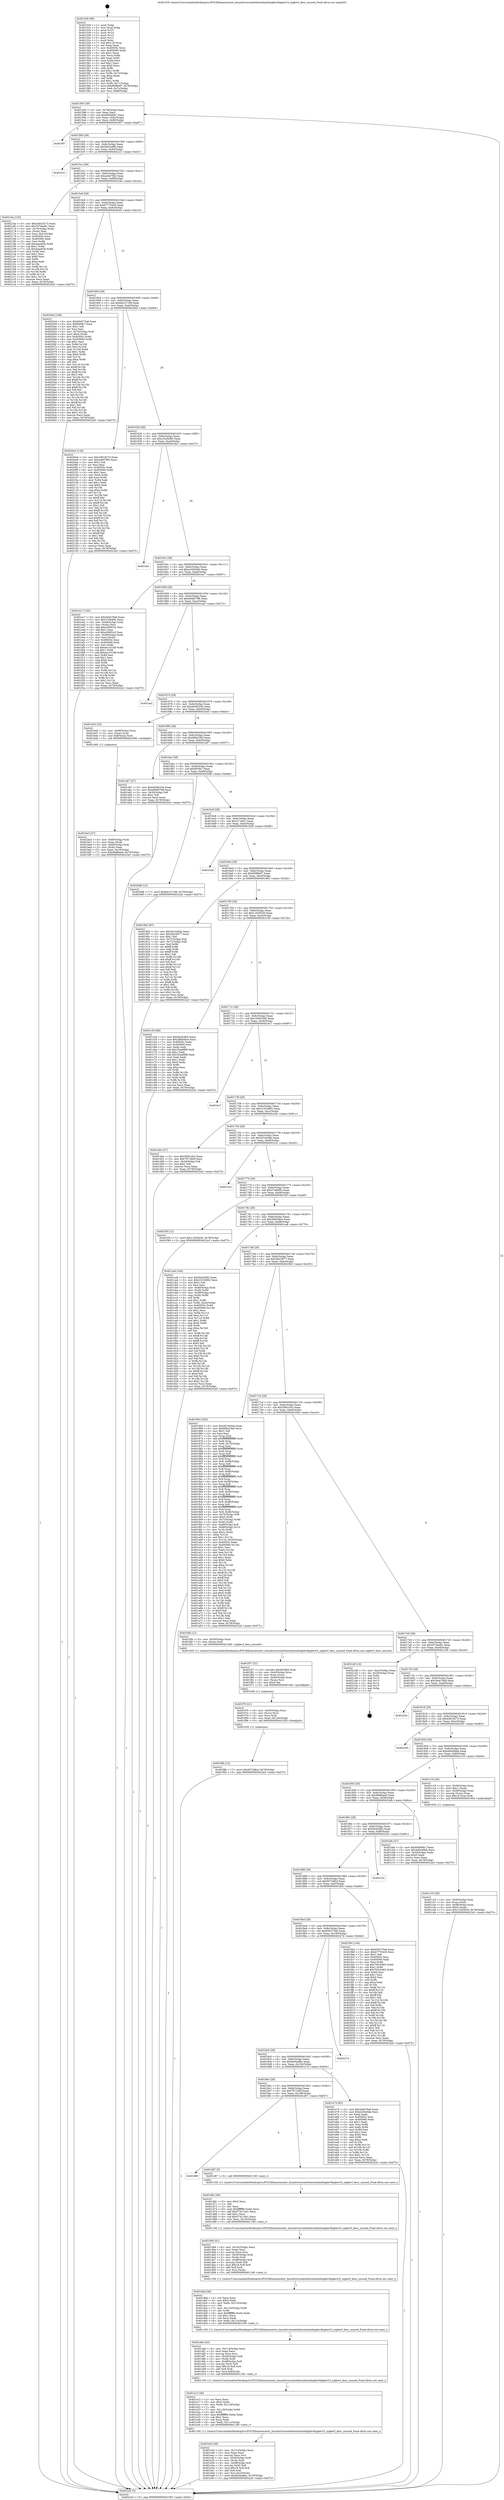digraph "0x401530" {
  label = "0x401530 (/mnt/c/Users/mathe/Desktop/tcc/POCII/binaries/extr_linuxdriversnetethernetintelixgbevfixgbevf.h_ixgbevf_desc_unused_Final-ollvm.out::main(0))"
  labelloc = "t"
  node[shape=record]

  Entry [label="",width=0.3,height=0.3,shape=circle,fillcolor=black,style=filled]
  "0x401593" [label="{
     0x401593 [29]\l
     | [instrs]\l
     &nbsp;&nbsp;0x401593 \<+3\>: mov -0x78(%rbp),%eax\l
     &nbsp;&nbsp;0x401596 \<+2\>: mov %eax,%ecx\l
     &nbsp;&nbsp;0x401598 \<+6\>: sub $0x94949fa7,%ecx\l
     &nbsp;&nbsp;0x40159e \<+6\>: mov %eax,-0x8c(%rbp)\l
     &nbsp;&nbsp;0x4015a4 \<+6\>: mov %ecx,-0x90(%rbp)\l
     &nbsp;&nbsp;0x4015aa \<+6\>: je 0000000000401f97 \<main+0xa67\>\l
  }"]
  "0x401f97" [label="{
     0x401f97\l
  }", style=dashed]
  "0x4015b0" [label="{
     0x4015b0 [28]\l
     | [instrs]\l
     &nbsp;&nbsp;0x4015b0 \<+5\>: jmp 00000000004015b5 \<main+0x85\>\l
     &nbsp;&nbsp;0x4015b5 \<+6\>: mov -0x8c(%rbp),%eax\l
     &nbsp;&nbsp;0x4015bb \<+5\>: sub $0x9eb3e6fb,%eax\l
     &nbsp;&nbsp;0x4015c0 \<+6\>: mov %eax,-0x94(%rbp)\l
     &nbsp;&nbsp;0x4015c6 \<+6\>: je 0000000000402221 \<main+0xcf1\>\l
  }"]
  Exit [label="",width=0.3,height=0.3,shape=circle,fillcolor=black,style=filled,peripheries=2]
  "0x402221" [label="{
     0x402221\l
  }", style=dashed]
  "0x4015cc" [label="{
     0x4015cc [28]\l
     | [instrs]\l
     &nbsp;&nbsp;0x4015cc \<+5\>: jmp 00000000004015d1 \<main+0xa1\>\l
     &nbsp;&nbsp;0x4015d1 \<+6\>: mov -0x8c(%rbp),%eax\l
     &nbsp;&nbsp;0x4015d7 \<+5\>: sub $0xa4b07fd2,%eax\l
     &nbsp;&nbsp;0x4015dc \<+6\>: mov %eax,-0x98(%rbp)\l
     &nbsp;&nbsp;0x4015e2 \<+6\>: je 000000000040216a \<main+0xc3a\>\l
  }"]
  "0x401f8b" [label="{
     0x401f8b [12]\l
     | [instrs]\l
     &nbsp;&nbsp;0x401f8b \<+7\>: movl $0x6073dfcd,-0x78(%rbp)\l
     &nbsp;&nbsp;0x401f92 \<+5\>: jmp 00000000004022a5 \<main+0xd75\>\l
  }"]
  "0x40216a" [label="{
     0x40216a [102]\l
     | [instrs]\l
     &nbsp;&nbsp;0x40216a \<+5\>: mov $0x43818273,%eax\l
     &nbsp;&nbsp;0x40216f \<+5\>: mov $0x337dea81,%ecx\l
     &nbsp;&nbsp;0x402174 \<+4\>: mov -0x70(%rbp),%rdx\l
     &nbsp;&nbsp;0x402178 \<+2\>: mov (%rdx),%esi\l
     &nbsp;&nbsp;0x40217a \<+3\>: mov %esi,-0x2c(%rbp)\l
     &nbsp;&nbsp;0x40217d \<+7\>: mov 0x40505c,%esi\l
     &nbsp;&nbsp;0x402184 \<+7\>: mov 0x405060,%edi\l
     &nbsp;&nbsp;0x40218b \<+3\>: mov %esi,%r8d\l
     &nbsp;&nbsp;0x40218e \<+7\>: add $0x4aae63b,%r8d\l
     &nbsp;&nbsp;0x402195 \<+4\>: sub $0x1,%r8d\l
     &nbsp;&nbsp;0x402199 \<+7\>: sub $0x4aae63b,%r8d\l
     &nbsp;&nbsp;0x4021a0 \<+4\>: imul %r8d,%esi\l
     &nbsp;&nbsp;0x4021a4 \<+3\>: and $0x1,%esi\l
     &nbsp;&nbsp;0x4021a7 \<+3\>: cmp $0x0,%esi\l
     &nbsp;&nbsp;0x4021aa \<+4\>: sete %r9b\l
     &nbsp;&nbsp;0x4021ae \<+3\>: cmp $0xa,%edi\l
     &nbsp;&nbsp;0x4021b1 \<+4\>: setl %r10b\l
     &nbsp;&nbsp;0x4021b5 \<+3\>: mov %r9b,%r11b\l
     &nbsp;&nbsp;0x4021b8 \<+3\>: and %r10b,%r11b\l
     &nbsp;&nbsp;0x4021bb \<+3\>: xor %r10b,%r9b\l
     &nbsp;&nbsp;0x4021be \<+3\>: or %r9b,%r11b\l
     &nbsp;&nbsp;0x4021c1 \<+4\>: test $0x1,%r11b\l
     &nbsp;&nbsp;0x4021c5 \<+3\>: cmovne %ecx,%eax\l
     &nbsp;&nbsp;0x4021c8 \<+3\>: mov %eax,-0x78(%rbp)\l
     &nbsp;&nbsp;0x4021cb \<+5\>: jmp 00000000004022a5 \<main+0xd75\>\l
  }"]
  "0x4015e8" [label="{
     0x4015e8 [28]\l
     | [instrs]\l
     &nbsp;&nbsp;0x4015e8 \<+5\>: jmp 00000000004015ed \<main+0xbd\>\l
     &nbsp;&nbsp;0x4015ed \<+6\>: mov -0x8c(%rbp),%eax\l
     &nbsp;&nbsp;0x4015f3 \<+5\>: sub $0xb7770420,%eax\l
     &nbsp;&nbsp;0x4015f8 \<+6\>: mov %eax,-0x9c(%rbp)\l
     &nbsp;&nbsp;0x4015fe \<+6\>: je 0000000000402044 \<main+0xb14\>\l
  }"]
  "0x401f76" [label="{
     0x401f76 [21]\l
     | [instrs]\l
     &nbsp;&nbsp;0x401f76 \<+4\>: mov -0x50(%rbp),%rcx\l
     &nbsp;&nbsp;0x401f7a \<+3\>: mov (%rcx),%rcx\l
     &nbsp;&nbsp;0x401f7d \<+3\>: mov %rcx,%rdi\l
     &nbsp;&nbsp;0x401f80 \<+6\>: mov %eax,-0x120(%rbp)\l
     &nbsp;&nbsp;0x401f86 \<+5\>: call 0000000000401030 \<free@plt\>\l
     | [calls]\l
     &nbsp;&nbsp;0x401030 \{1\} (unknown)\l
  }"]
  "0x402044" [label="{
     0x402044 [148]\l
     | [instrs]\l
     &nbsp;&nbsp;0x402044 \<+5\>: mov $0x650275a6,%eax\l
     &nbsp;&nbsp;0x402049 \<+5\>: mov $0x805fe7,%ecx\l
     &nbsp;&nbsp;0x40204e \<+2\>: mov $0x1,%dl\l
     &nbsp;&nbsp;0x402050 \<+2\>: xor %esi,%esi\l
     &nbsp;&nbsp;0x402052 \<+4\>: mov -0x70(%rbp),%rdi\l
     &nbsp;&nbsp;0x402056 \<+6\>: movl $0x0,(%rdi)\l
     &nbsp;&nbsp;0x40205c \<+8\>: mov 0x40505c,%r8d\l
     &nbsp;&nbsp;0x402064 \<+8\>: mov 0x405060,%r9d\l
     &nbsp;&nbsp;0x40206c \<+3\>: sub $0x1,%esi\l
     &nbsp;&nbsp;0x40206f \<+3\>: mov %r8d,%r10d\l
     &nbsp;&nbsp;0x402072 \<+3\>: add %esi,%r10d\l
     &nbsp;&nbsp;0x402075 \<+4\>: imul %r10d,%r8d\l
     &nbsp;&nbsp;0x402079 \<+4\>: and $0x1,%r8d\l
     &nbsp;&nbsp;0x40207d \<+4\>: cmp $0x0,%r8d\l
     &nbsp;&nbsp;0x402081 \<+4\>: sete %r11b\l
     &nbsp;&nbsp;0x402085 \<+4\>: cmp $0xa,%r9d\l
     &nbsp;&nbsp;0x402089 \<+3\>: setl %bl\l
     &nbsp;&nbsp;0x40208c \<+3\>: mov %r11b,%r14b\l
     &nbsp;&nbsp;0x40208f \<+4\>: xor $0xff,%r14b\l
     &nbsp;&nbsp;0x402093 \<+3\>: mov %bl,%r15b\l
     &nbsp;&nbsp;0x402096 \<+4\>: xor $0xff,%r15b\l
     &nbsp;&nbsp;0x40209a \<+3\>: xor $0x1,%dl\l
     &nbsp;&nbsp;0x40209d \<+3\>: mov %r14b,%r12b\l
     &nbsp;&nbsp;0x4020a0 \<+4\>: and $0xff,%r12b\l
     &nbsp;&nbsp;0x4020a4 \<+3\>: and %dl,%r11b\l
     &nbsp;&nbsp;0x4020a7 \<+3\>: mov %r15b,%r13b\l
     &nbsp;&nbsp;0x4020aa \<+4\>: and $0xff,%r13b\l
     &nbsp;&nbsp;0x4020ae \<+2\>: and %dl,%bl\l
     &nbsp;&nbsp;0x4020b0 \<+3\>: or %r11b,%r12b\l
     &nbsp;&nbsp;0x4020b3 \<+3\>: or %bl,%r13b\l
     &nbsp;&nbsp;0x4020b6 \<+3\>: xor %r13b,%r12b\l
     &nbsp;&nbsp;0x4020b9 \<+3\>: or %r15b,%r14b\l
     &nbsp;&nbsp;0x4020bc \<+4\>: xor $0xff,%r14b\l
     &nbsp;&nbsp;0x4020c0 \<+3\>: or $0x1,%dl\l
     &nbsp;&nbsp;0x4020c3 \<+3\>: and %dl,%r14b\l
     &nbsp;&nbsp;0x4020c6 \<+3\>: or %r14b,%r12b\l
     &nbsp;&nbsp;0x4020c9 \<+4\>: test $0x1,%r12b\l
     &nbsp;&nbsp;0x4020cd \<+3\>: cmovne %ecx,%eax\l
     &nbsp;&nbsp;0x4020d0 \<+3\>: mov %eax,-0x78(%rbp)\l
     &nbsp;&nbsp;0x4020d3 \<+5\>: jmp 00000000004022a5 \<main+0xd75\>\l
  }"]
  "0x401604" [label="{
     0x401604 [28]\l
     | [instrs]\l
     &nbsp;&nbsp;0x401604 \<+5\>: jmp 0000000000401609 \<main+0xd9\>\l
     &nbsp;&nbsp;0x401609 \<+6\>: mov -0x8c(%rbp),%eax\l
     &nbsp;&nbsp;0x40160f \<+5\>: sub $0xbd147199,%eax\l
     &nbsp;&nbsp;0x401614 \<+6\>: mov %eax,-0xa0(%rbp)\l
     &nbsp;&nbsp;0x40161a \<+6\>: je 00000000004020e4 \<main+0xbb4\>\l
  }"]
  "0x401f57" [label="{
     0x401f57 [31]\l
     | [instrs]\l
     &nbsp;&nbsp;0x401f57 \<+10\>: movabs $0x4030b6,%rdi\l
     &nbsp;&nbsp;0x401f61 \<+4\>: mov -0x40(%rbp),%rcx\l
     &nbsp;&nbsp;0x401f65 \<+3\>: mov %rax,(%rcx)\l
     &nbsp;&nbsp;0x401f68 \<+4\>: mov -0x40(%rbp),%rax\l
     &nbsp;&nbsp;0x401f6c \<+3\>: mov (%rax),%rsi\l
     &nbsp;&nbsp;0x401f6f \<+2\>: mov $0x0,%al\l
     &nbsp;&nbsp;0x401f71 \<+5\>: call 0000000000401040 \<printf@plt\>\l
     | [calls]\l
     &nbsp;&nbsp;0x401040 \{1\} (unknown)\l
  }"]
  "0x4020e4" [label="{
     0x4020e4 [134]\l
     | [instrs]\l
     &nbsp;&nbsp;0x4020e4 \<+5\>: mov $0x43818273,%eax\l
     &nbsp;&nbsp;0x4020e9 \<+5\>: mov $0xa4b07fd2,%ecx\l
     &nbsp;&nbsp;0x4020ee \<+2\>: mov $0x1,%dl\l
     &nbsp;&nbsp;0x4020f0 \<+2\>: xor %esi,%esi\l
     &nbsp;&nbsp;0x4020f2 \<+7\>: mov 0x40505c,%edi\l
     &nbsp;&nbsp;0x4020f9 \<+8\>: mov 0x405060,%r8d\l
     &nbsp;&nbsp;0x402101 \<+3\>: sub $0x1,%esi\l
     &nbsp;&nbsp;0x402104 \<+3\>: mov %edi,%r9d\l
     &nbsp;&nbsp;0x402107 \<+3\>: add %esi,%r9d\l
     &nbsp;&nbsp;0x40210a \<+4\>: imul %r9d,%edi\l
     &nbsp;&nbsp;0x40210e \<+3\>: and $0x1,%edi\l
     &nbsp;&nbsp;0x402111 \<+3\>: cmp $0x0,%edi\l
     &nbsp;&nbsp;0x402114 \<+4\>: sete %r10b\l
     &nbsp;&nbsp;0x402118 \<+4\>: cmp $0xa,%r8d\l
     &nbsp;&nbsp;0x40211c \<+4\>: setl %r11b\l
     &nbsp;&nbsp;0x402120 \<+3\>: mov %r10b,%bl\l
     &nbsp;&nbsp;0x402123 \<+3\>: xor $0xff,%bl\l
     &nbsp;&nbsp;0x402126 \<+3\>: mov %r11b,%r14b\l
     &nbsp;&nbsp;0x402129 \<+4\>: xor $0xff,%r14b\l
     &nbsp;&nbsp;0x40212d \<+3\>: xor $0x1,%dl\l
     &nbsp;&nbsp;0x402130 \<+3\>: mov %bl,%r15b\l
     &nbsp;&nbsp;0x402133 \<+4\>: and $0xff,%r15b\l
     &nbsp;&nbsp;0x402137 \<+3\>: and %dl,%r10b\l
     &nbsp;&nbsp;0x40213a \<+3\>: mov %r14b,%r12b\l
     &nbsp;&nbsp;0x40213d \<+4\>: and $0xff,%r12b\l
     &nbsp;&nbsp;0x402141 \<+3\>: and %dl,%r11b\l
     &nbsp;&nbsp;0x402144 \<+3\>: or %r10b,%r15b\l
     &nbsp;&nbsp;0x402147 \<+3\>: or %r11b,%r12b\l
     &nbsp;&nbsp;0x40214a \<+3\>: xor %r12b,%r15b\l
     &nbsp;&nbsp;0x40214d \<+3\>: or %r14b,%bl\l
     &nbsp;&nbsp;0x402150 \<+3\>: xor $0xff,%bl\l
     &nbsp;&nbsp;0x402153 \<+3\>: or $0x1,%dl\l
     &nbsp;&nbsp;0x402156 \<+2\>: and %dl,%bl\l
     &nbsp;&nbsp;0x402158 \<+3\>: or %bl,%r15b\l
     &nbsp;&nbsp;0x40215b \<+4\>: test $0x1,%r15b\l
     &nbsp;&nbsp;0x40215f \<+3\>: cmovne %ecx,%eax\l
     &nbsp;&nbsp;0x402162 \<+3\>: mov %eax,-0x78(%rbp)\l
     &nbsp;&nbsp;0x402165 \<+5\>: jmp 00000000004022a5 \<main+0xd75\>\l
  }"]
  "0x401620" [label="{
     0x401620 [28]\l
     | [instrs]\l
     &nbsp;&nbsp;0x401620 \<+5\>: jmp 0000000000401625 \<main+0xf5\>\l
     &nbsp;&nbsp;0x401625 \<+6\>: mov -0x8c(%rbp),%eax\l
     &nbsp;&nbsp;0x40162b \<+5\>: sub $0xc32d5e85,%eax\l
     &nbsp;&nbsp;0x401630 \<+6\>: mov %eax,-0xa4(%rbp)\l
     &nbsp;&nbsp;0x401636 \<+6\>: je 0000000000401fa3 \<main+0xa73\>\l
  }"]
  "0x401e43" [label="{
     0x401e43 [49]\l
     | [instrs]\l
     &nbsp;&nbsp;0x401e43 \<+6\>: mov -0x11c(%rbp),%ecx\l
     &nbsp;&nbsp;0x401e49 \<+3\>: imul %eax,%ecx\l
     &nbsp;&nbsp;0x401e4c \<+3\>: movslq %ecx,%rsi\l
     &nbsp;&nbsp;0x401e4f \<+4\>: mov -0x50(%rbp),%rdi\l
     &nbsp;&nbsp;0x401e53 \<+3\>: mov (%rdi),%rdi\l
     &nbsp;&nbsp;0x401e56 \<+4\>: mov -0x48(%rbp),%r8\l
     &nbsp;&nbsp;0x401e5a \<+3\>: movslq (%r8),%r8\l
     &nbsp;&nbsp;0x401e5d \<+4\>: imul $0x18,%r8,%r8\l
     &nbsp;&nbsp;0x401e61 \<+3\>: add %r8,%rdi\l
     &nbsp;&nbsp;0x401e64 \<+4\>: mov %rsi,0x10(%rdi)\l
     &nbsp;&nbsp;0x401e68 \<+7\>: movl $0x6e5ba8bc,-0x78(%rbp)\l
     &nbsp;&nbsp;0x401e6f \<+5\>: jmp 00000000004022a5 \<main+0xd75\>\l
  }"]
  "0x401fa3" [label="{
     0x401fa3\l
  }", style=dashed]
  "0x40163c" [label="{
     0x40163c [28]\l
     | [instrs]\l
     &nbsp;&nbsp;0x40163c \<+5\>: jmp 0000000000401641 \<main+0x111\>\l
     &nbsp;&nbsp;0x401641 \<+6\>: mov -0x8c(%rbp),%eax\l
     &nbsp;&nbsp;0x401647 \<+5\>: sub $0xe245b0de,%eax\l
     &nbsp;&nbsp;0x40164c \<+6\>: mov %eax,-0xa8(%rbp)\l
     &nbsp;&nbsp;0x401652 \<+6\>: je 0000000000401ec7 \<main+0x997\>\l
  }"]
  "0x401e15" [label="{
     0x401e15 [46]\l
     | [instrs]\l
     &nbsp;&nbsp;0x401e15 \<+2\>: xor %ecx,%ecx\l
     &nbsp;&nbsp;0x401e17 \<+5\>: mov $0x2,%edx\l
     &nbsp;&nbsp;0x401e1c \<+6\>: mov %edx,-0x118(%rbp)\l
     &nbsp;&nbsp;0x401e22 \<+1\>: cltd\l
     &nbsp;&nbsp;0x401e23 \<+7\>: mov -0x118(%rbp),%r9d\l
     &nbsp;&nbsp;0x401e2a \<+3\>: idiv %r9d\l
     &nbsp;&nbsp;0x401e2d \<+6\>: imul $0xfffffffe,%edx,%edx\l
     &nbsp;&nbsp;0x401e33 \<+3\>: sub $0x1,%ecx\l
     &nbsp;&nbsp;0x401e36 \<+2\>: sub %ecx,%edx\l
     &nbsp;&nbsp;0x401e38 \<+6\>: mov %edx,-0x11c(%rbp)\l
     &nbsp;&nbsp;0x401e3e \<+5\>: call 0000000000401160 \<next_i\>\l
     | [calls]\l
     &nbsp;&nbsp;0x401160 \{1\} (/mnt/c/Users/mathe/Desktop/tcc/POCII/binaries/extr_linuxdriversnetethernetintelixgbevfixgbevf.h_ixgbevf_desc_unused_Final-ollvm.out::next_i)\l
  }"]
  "0x401ec7" [label="{
     0x401ec7 [120]\l
     | [instrs]\l
     &nbsp;&nbsp;0x401ec7 \<+5\>: mov $0x3a0e76a9,%eax\l
     &nbsp;&nbsp;0x401ecc \<+5\>: mov $0x27e846fc,%ecx\l
     &nbsp;&nbsp;0x401ed1 \<+4\>: mov -0x48(%rbp),%rdx\l
     &nbsp;&nbsp;0x401ed5 \<+2\>: mov (%rdx),%esi\l
     &nbsp;&nbsp;0x401ed7 \<+6\>: add $0xa306f1e2,%esi\l
     &nbsp;&nbsp;0x401edd \<+3\>: add $0x1,%esi\l
     &nbsp;&nbsp;0x401ee0 \<+6\>: sub $0xa306f1e2,%esi\l
     &nbsp;&nbsp;0x401ee6 \<+4\>: mov -0x48(%rbp),%rdx\l
     &nbsp;&nbsp;0x401eea \<+2\>: mov %esi,(%rdx)\l
     &nbsp;&nbsp;0x401eec \<+7\>: mov 0x40505c,%esi\l
     &nbsp;&nbsp;0x401ef3 \<+7\>: mov 0x405060,%edi\l
     &nbsp;&nbsp;0x401efa \<+3\>: mov %esi,%r8d\l
     &nbsp;&nbsp;0x401efd \<+7\>: sub $0xeec101d8,%r8d\l
     &nbsp;&nbsp;0x401f04 \<+4\>: sub $0x1,%r8d\l
     &nbsp;&nbsp;0x401f08 \<+7\>: add $0xeec101d8,%r8d\l
     &nbsp;&nbsp;0x401f0f \<+4\>: imul %r8d,%esi\l
     &nbsp;&nbsp;0x401f13 \<+3\>: and $0x1,%esi\l
     &nbsp;&nbsp;0x401f16 \<+3\>: cmp $0x0,%esi\l
     &nbsp;&nbsp;0x401f19 \<+4\>: sete %r9b\l
     &nbsp;&nbsp;0x401f1d \<+3\>: cmp $0xa,%edi\l
     &nbsp;&nbsp;0x401f20 \<+4\>: setl %r10b\l
     &nbsp;&nbsp;0x401f24 \<+3\>: mov %r9b,%r11b\l
     &nbsp;&nbsp;0x401f27 \<+3\>: and %r10b,%r11b\l
     &nbsp;&nbsp;0x401f2a \<+3\>: xor %r10b,%r9b\l
     &nbsp;&nbsp;0x401f2d \<+3\>: or %r9b,%r11b\l
     &nbsp;&nbsp;0x401f30 \<+4\>: test $0x1,%r11b\l
     &nbsp;&nbsp;0x401f34 \<+3\>: cmovne %ecx,%eax\l
     &nbsp;&nbsp;0x401f37 \<+3\>: mov %eax,-0x78(%rbp)\l
     &nbsp;&nbsp;0x401f3a \<+5\>: jmp 00000000004022a5 \<main+0xd75\>\l
  }"]
  "0x401658" [label="{
     0x401658 [28]\l
     | [instrs]\l
     &nbsp;&nbsp;0x401658 \<+5\>: jmp 000000000040165d \<main+0x12d\>\l
     &nbsp;&nbsp;0x40165d \<+6\>: mov -0x8c(%rbp),%eax\l
     &nbsp;&nbsp;0x401663 \<+5\>: sub $0xe9485788,%eax\l
     &nbsp;&nbsp;0x401668 \<+6\>: mov %eax,-0xac(%rbp)\l
     &nbsp;&nbsp;0x40166e \<+6\>: je 0000000000401aa2 \<main+0x572\>\l
  }"]
  "0x401deb" [label="{
     0x401deb [42]\l
     | [instrs]\l
     &nbsp;&nbsp;0x401deb \<+6\>: mov -0x114(%rbp),%ecx\l
     &nbsp;&nbsp;0x401df1 \<+3\>: imul %eax,%ecx\l
     &nbsp;&nbsp;0x401df4 \<+3\>: movslq %ecx,%rsi\l
     &nbsp;&nbsp;0x401df7 \<+4\>: mov -0x50(%rbp),%rdi\l
     &nbsp;&nbsp;0x401dfb \<+3\>: mov (%rdi),%rdi\l
     &nbsp;&nbsp;0x401dfe \<+4\>: mov -0x48(%rbp),%r8\l
     &nbsp;&nbsp;0x401e02 \<+3\>: movslq (%r8),%r8\l
     &nbsp;&nbsp;0x401e05 \<+4\>: imul $0x18,%r8,%r8\l
     &nbsp;&nbsp;0x401e09 \<+3\>: add %r8,%rdi\l
     &nbsp;&nbsp;0x401e0c \<+4\>: mov %rsi,0x8(%rdi)\l
     &nbsp;&nbsp;0x401e10 \<+5\>: call 0000000000401160 \<next_i\>\l
     | [calls]\l
     &nbsp;&nbsp;0x401160 \{1\} (/mnt/c/Users/mathe/Desktop/tcc/POCII/binaries/extr_linuxdriversnetethernetintelixgbevfixgbevf.h_ixgbevf_desc_unused_Final-ollvm.out::next_i)\l
  }"]
  "0x401aa2" [label="{
     0x401aa2\l
  }", style=dashed]
  "0x401674" [label="{
     0x401674 [28]\l
     | [instrs]\l
     &nbsp;&nbsp;0x401674 \<+5\>: jmp 0000000000401679 \<main+0x149\>\l
     &nbsp;&nbsp;0x401679 \<+6\>: mov -0x8c(%rbp),%eax\l
     &nbsp;&nbsp;0x40167f \<+5\>: sub $0xeb39233e,%eax\l
     &nbsp;&nbsp;0x401684 \<+6\>: mov %eax,-0xb0(%rbp)\l
     &nbsp;&nbsp;0x40168a \<+6\>: je 0000000000401bd3 \<main+0x6a3\>\l
  }"]
  "0x401dbd" [label="{
     0x401dbd [46]\l
     | [instrs]\l
     &nbsp;&nbsp;0x401dbd \<+2\>: xor %ecx,%ecx\l
     &nbsp;&nbsp;0x401dbf \<+5\>: mov $0x2,%edx\l
     &nbsp;&nbsp;0x401dc4 \<+6\>: mov %edx,-0x110(%rbp)\l
     &nbsp;&nbsp;0x401dca \<+1\>: cltd\l
     &nbsp;&nbsp;0x401dcb \<+7\>: mov -0x110(%rbp),%r9d\l
     &nbsp;&nbsp;0x401dd2 \<+3\>: idiv %r9d\l
     &nbsp;&nbsp;0x401dd5 \<+6\>: imul $0xfffffffe,%edx,%edx\l
     &nbsp;&nbsp;0x401ddb \<+3\>: sub $0x1,%ecx\l
     &nbsp;&nbsp;0x401dde \<+2\>: sub %ecx,%edx\l
     &nbsp;&nbsp;0x401de0 \<+6\>: mov %edx,-0x114(%rbp)\l
     &nbsp;&nbsp;0x401de6 \<+5\>: call 0000000000401160 \<next_i\>\l
     | [calls]\l
     &nbsp;&nbsp;0x401160 \{1\} (/mnt/c/Users/mathe/Desktop/tcc/POCII/binaries/extr_linuxdriversnetethernetintelixgbevfixgbevf.h_ixgbevf_desc_unused_Final-ollvm.out::next_i)\l
  }"]
  "0x401bd3" [label="{
     0x401bd3 [16]\l
     | [instrs]\l
     &nbsp;&nbsp;0x401bd3 \<+4\>: mov -0x68(%rbp),%rax\l
     &nbsp;&nbsp;0x401bd7 \<+3\>: mov (%rax),%rax\l
     &nbsp;&nbsp;0x401bda \<+4\>: mov 0x8(%rax),%rdi\l
     &nbsp;&nbsp;0x401bde \<+5\>: call 0000000000401060 \<atoi@plt\>\l
     | [calls]\l
     &nbsp;&nbsp;0x401060 \{1\} (unknown)\l
  }"]
  "0x401690" [label="{
     0x401690 [28]\l
     | [instrs]\l
     &nbsp;&nbsp;0x401690 \<+5\>: jmp 0000000000401695 \<main+0x165\>\l
     &nbsp;&nbsp;0x401695 \<+6\>: mov -0x8c(%rbp),%eax\l
     &nbsp;&nbsp;0x40169b \<+5\>: sub $0xfd8a236d,%eax\l
     &nbsp;&nbsp;0x4016a0 \<+6\>: mov %eax,-0xb4(%rbp)\l
     &nbsp;&nbsp;0x4016a6 \<+6\>: je 0000000000401a87 \<main+0x557\>\l
  }"]
  "0x401d94" [label="{
     0x401d94 [41]\l
     | [instrs]\l
     &nbsp;&nbsp;0x401d94 \<+6\>: mov -0x10c(%rbp),%ecx\l
     &nbsp;&nbsp;0x401d9a \<+3\>: imul %eax,%ecx\l
     &nbsp;&nbsp;0x401d9d \<+3\>: movslq %ecx,%rsi\l
     &nbsp;&nbsp;0x401da0 \<+4\>: mov -0x50(%rbp),%rdi\l
     &nbsp;&nbsp;0x401da4 \<+3\>: mov (%rdi),%rdi\l
     &nbsp;&nbsp;0x401da7 \<+4\>: mov -0x48(%rbp),%r8\l
     &nbsp;&nbsp;0x401dab \<+3\>: movslq (%r8),%r8\l
     &nbsp;&nbsp;0x401dae \<+4\>: imul $0x18,%r8,%r8\l
     &nbsp;&nbsp;0x401db2 \<+3\>: add %r8,%rdi\l
     &nbsp;&nbsp;0x401db5 \<+3\>: mov %rsi,(%rdi)\l
     &nbsp;&nbsp;0x401db8 \<+5\>: call 0000000000401160 \<next_i\>\l
     | [calls]\l
     &nbsp;&nbsp;0x401160 \{1\} (/mnt/c/Users/mathe/Desktop/tcc/POCII/binaries/extr_linuxdriversnetethernetintelixgbevfixgbevf.h_ixgbevf_desc_unused_Final-ollvm.out::next_i)\l
  }"]
  "0x401a87" [label="{
     0x401a87 [27]\l
     | [instrs]\l
     &nbsp;&nbsp;0x401a87 \<+5\>: mov $0xeb39233e,%eax\l
     &nbsp;&nbsp;0x401a8c \<+5\>: mov $0xe9485788,%ecx\l
     &nbsp;&nbsp;0x401a91 \<+3\>: mov -0x35(%rbp),%dl\l
     &nbsp;&nbsp;0x401a94 \<+3\>: test $0x1,%dl\l
     &nbsp;&nbsp;0x401a97 \<+3\>: cmovne %ecx,%eax\l
     &nbsp;&nbsp;0x401a9a \<+3\>: mov %eax,-0x78(%rbp)\l
     &nbsp;&nbsp;0x401a9d \<+5\>: jmp 00000000004022a5 \<main+0xd75\>\l
  }"]
  "0x4016ac" [label="{
     0x4016ac [28]\l
     | [instrs]\l
     &nbsp;&nbsp;0x4016ac \<+5\>: jmp 00000000004016b1 \<main+0x181\>\l
     &nbsp;&nbsp;0x4016b1 \<+6\>: mov -0x8c(%rbp),%eax\l
     &nbsp;&nbsp;0x4016b7 \<+5\>: sub $0x805fe7,%eax\l
     &nbsp;&nbsp;0x4016bc \<+6\>: mov %eax,-0xb8(%rbp)\l
     &nbsp;&nbsp;0x4016c2 \<+6\>: je 00000000004020d8 \<main+0xba8\>\l
  }"]
  "0x401d6c" [label="{
     0x401d6c [40]\l
     | [instrs]\l
     &nbsp;&nbsp;0x401d6c \<+5\>: mov $0x2,%ecx\l
     &nbsp;&nbsp;0x401d71 \<+1\>: cltd\l
     &nbsp;&nbsp;0x401d72 \<+2\>: idiv %ecx\l
     &nbsp;&nbsp;0x401d74 \<+6\>: imul $0xfffffffe,%edx,%ecx\l
     &nbsp;&nbsp;0x401d7a \<+6\>: add $0x57411441,%ecx\l
     &nbsp;&nbsp;0x401d80 \<+3\>: add $0x1,%ecx\l
     &nbsp;&nbsp;0x401d83 \<+6\>: sub $0x57411441,%ecx\l
     &nbsp;&nbsp;0x401d89 \<+6\>: mov %ecx,-0x10c(%rbp)\l
     &nbsp;&nbsp;0x401d8f \<+5\>: call 0000000000401160 \<next_i\>\l
     | [calls]\l
     &nbsp;&nbsp;0x401160 \{1\} (/mnt/c/Users/mathe/Desktop/tcc/POCII/binaries/extr_linuxdriversnetethernetintelixgbevfixgbevf.h_ixgbevf_desc_unused_Final-ollvm.out::next_i)\l
  }"]
  "0x4020d8" [label="{
     0x4020d8 [12]\l
     | [instrs]\l
     &nbsp;&nbsp;0x4020d8 \<+7\>: movl $0xbd147199,-0x78(%rbp)\l
     &nbsp;&nbsp;0x4020df \<+5\>: jmp 00000000004022a5 \<main+0xd75\>\l
  }"]
  "0x4016c8" [label="{
     0x4016c8 [28]\l
     | [instrs]\l
     &nbsp;&nbsp;0x4016c8 \<+5\>: jmp 00000000004016cd \<main+0x19d\>\l
     &nbsp;&nbsp;0x4016cd \<+6\>: mov -0x8c(%rbp),%eax\l
     &nbsp;&nbsp;0x4016d3 \<+5\>: sub $0x217a81c,%eax\l
     &nbsp;&nbsp;0x4016d8 \<+6\>: mov %eax,-0xbc(%rbp)\l
     &nbsp;&nbsp;0x4016de \<+6\>: je 0000000000401b28 \<main+0x5f8\>\l
  }"]
  "0x4018f8" [label="{
     0x4018f8\l
  }", style=dashed]
  "0x401b28" [label="{
     0x401b28\l
  }", style=dashed]
  "0x4016e4" [label="{
     0x4016e4 [28]\l
     | [instrs]\l
     &nbsp;&nbsp;0x4016e4 \<+5\>: jmp 00000000004016e9 \<main+0x1b9\>\l
     &nbsp;&nbsp;0x4016e9 \<+6\>: mov -0x8c(%rbp),%eax\l
     &nbsp;&nbsp;0x4016ef \<+5\>: sub $0x6686b97,%eax\l
     &nbsp;&nbsp;0x4016f4 \<+6\>: mov %eax,-0xc0(%rbp)\l
     &nbsp;&nbsp;0x4016fa \<+6\>: je 0000000000401902 \<main+0x3d2\>\l
  }"]
  "0x401d67" [label="{
     0x401d67 [5]\l
     | [instrs]\l
     &nbsp;&nbsp;0x401d67 \<+5\>: call 0000000000401160 \<next_i\>\l
     | [calls]\l
     &nbsp;&nbsp;0x401160 \{1\} (/mnt/c/Users/mathe/Desktop/tcc/POCII/binaries/extr_linuxdriversnetethernetintelixgbevfixgbevf.h_ixgbevf_desc_unused_Final-ollvm.out::next_i)\l
  }"]
  "0x401902" [label="{
     0x401902 [97]\l
     | [instrs]\l
     &nbsp;&nbsp;0x401902 \<+5\>: mov $0x2610e5da,%eax\l
     &nbsp;&nbsp;0x401907 \<+5\>: mov $0x28d1f677,%ecx\l
     &nbsp;&nbsp;0x40190c \<+2\>: mov $0x1,%dl\l
     &nbsp;&nbsp;0x40190e \<+4\>: mov -0x72(%rbp),%sil\l
     &nbsp;&nbsp;0x401912 \<+4\>: mov -0x71(%rbp),%dil\l
     &nbsp;&nbsp;0x401916 \<+3\>: mov %sil,%r8b\l
     &nbsp;&nbsp;0x401919 \<+4\>: xor $0xff,%r8b\l
     &nbsp;&nbsp;0x40191d \<+3\>: mov %dil,%r9b\l
     &nbsp;&nbsp;0x401920 \<+4\>: xor $0xff,%r9b\l
     &nbsp;&nbsp;0x401924 \<+3\>: xor $0x1,%dl\l
     &nbsp;&nbsp;0x401927 \<+3\>: mov %r8b,%r10b\l
     &nbsp;&nbsp;0x40192a \<+4\>: and $0xff,%r10b\l
     &nbsp;&nbsp;0x40192e \<+3\>: and %dl,%sil\l
     &nbsp;&nbsp;0x401931 \<+3\>: mov %r9b,%r11b\l
     &nbsp;&nbsp;0x401934 \<+4\>: and $0xff,%r11b\l
     &nbsp;&nbsp;0x401938 \<+3\>: and %dl,%dil\l
     &nbsp;&nbsp;0x40193b \<+3\>: or %sil,%r10b\l
     &nbsp;&nbsp;0x40193e \<+3\>: or %dil,%r11b\l
     &nbsp;&nbsp;0x401941 \<+3\>: xor %r11b,%r10b\l
     &nbsp;&nbsp;0x401944 \<+3\>: or %r9b,%r8b\l
     &nbsp;&nbsp;0x401947 \<+4\>: xor $0xff,%r8b\l
     &nbsp;&nbsp;0x40194b \<+3\>: or $0x1,%dl\l
     &nbsp;&nbsp;0x40194e \<+3\>: and %dl,%r8b\l
     &nbsp;&nbsp;0x401951 \<+3\>: or %r8b,%r10b\l
     &nbsp;&nbsp;0x401954 \<+4\>: test $0x1,%r10b\l
     &nbsp;&nbsp;0x401958 \<+3\>: cmovne %ecx,%eax\l
     &nbsp;&nbsp;0x40195b \<+3\>: mov %eax,-0x78(%rbp)\l
     &nbsp;&nbsp;0x40195e \<+5\>: jmp 00000000004022a5 \<main+0xd75\>\l
  }"]
  "0x401700" [label="{
     0x401700 [28]\l
     | [instrs]\l
     &nbsp;&nbsp;0x401700 \<+5\>: jmp 0000000000401705 \<main+0x1d5\>\l
     &nbsp;&nbsp;0x401705 \<+6\>: mov -0x8c(%rbp),%eax\l
     &nbsp;&nbsp;0x40170b \<+5\>: sub $0x11b55b30,%eax\l
     &nbsp;&nbsp;0x401710 \<+6\>: mov %eax,-0xc4(%rbp)\l
     &nbsp;&nbsp;0x401716 \<+6\>: je 0000000000401c50 \<main+0x720\>\l
  }"]
  "0x4022a5" [label="{
     0x4022a5 [5]\l
     | [instrs]\l
     &nbsp;&nbsp;0x4022a5 \<+5\>: jmp 0000000000401593 \<main+0x63\>\l
  }"]
  "0x401530" [label="{
     0x401530 [99]\l
     | [instrs]\l
     &nbsp;&nbsp;0x401530 \<+1\>: push %rbp\l
     &nbsp;&nbsp;0x401531 \<+3\>: mov %rsp,%rbp\l
     &nbsp;&nbsp;0x401534 \<+2\>: push %r15\l
     &nbsp;&nbsp;0x401536 \<+2\>: push %r14\l
     &nbsp;&nbsp;0x401538 \<+2\>: push %r13\l
     &nbsp;&nbsp;0x40153a \<+2\>: push %r12\l
     &nbsp;&nbsp;0x40153c \<+1\>: push %rbx\l
     &nbsp;&nbsp;0x40153d \<+7\>: sub $0x118,%rsp\l
     &nbsp;&nbsp;0x401544 \<+2\>: xor %eax,%eax\l
     &nbsp;&nbsp;0x401546 \<+7\>: mov 0x40505c,%ecx\l
     &nbsp;&nbsp;0x40154d \<+7\>: mov 0x405060,%edx\l
     &nbsp;&nbsp;0x401554 \<+3\>: sub $0x1,%eax\l
     &nbsp;&nbsp;0x401557 \<+3\>: mov %ecx,%r8d\l
     &nbsp;&nbsp;0x40155a \<+3\>: add %eax,%r8d\l
     &nbsp;&nbsp;0x40155d \<+4\>: imul %r8d,%ecx\l
     &nbsp;&nbsp;0x401561 \<+3\>: and $0x1,%ecx\l
     &nbsp;&nbsp;0x401564 \<+3\>: cmp $0x0,%ecx\l
     &nbsp;&nbsp;0x401567 \<+4\>: sete %r9b\l
     &nbsp;&nbsp;0x40156b \<+4\>: and $0x1,%r9b\l
     &nbsp;&nbsp;0x40156f \<+4\>: mov %r9b,-0x72(%rbp)\l
     &nbsp;&nbsp;0x401573 \<+3\>: cmp $0xa,%edx\l
     &nbsp;&nbsp;0x401576 \<+4\>: setl %r9b\l
     &nbsp;&nbsp;0x40157a \<+4\>: and $0x1,%r9b\l
     &nbsp;&nbsp;0x40157e \<+4\>: mov %r9b,-0x71(%rbp)\l
     &nbsp;&nbsp;0x401582 \<+7\>: movl $0x6686b97,-0x78(%rbp)\l
     &nbsp;&nbsp;0x401589 \<+3\>: mov %edi,-0x7c(%rbp)\l
     &nbsp;&nbsp;0x40158c \<+7\>: mov %rsi,-0x88(%rbp)\l
  }"]
  "0x4018dc" [label="{
     0x4018dc [28]\l
     | [instrs]\l
     &nbsp;&nbsp;0x4018dc \<+5\>: jmp 00000000004018e1 \<main+0x3b1\>\l
     &nbsp;&nbsp;0x4018e1 \<+6\>: mov -0x8c(%rbp),%eax\l
     &nbsp;&nbsp;0x4018e7 \<+5\>: sub $0x7971fd2f,%eax\l
     &nbsp;&nbsp;0x4018ec \<+6\>: mov %eax,-0x108(%rbp)\l
     &nbsp;&nbsp;0x4018f2 \<+6\>: je 0000000000401d67 \<main+0x837\>\l
  }"]
  "0x401c50" [label="{
     0x401c50 [88]\l
     | [instrs]\l
     &nbsp;&nbsp;0x401c50 \<+5\>: mov $0x5bc63fd2,%eax\l
     &nbsp;&nbsp;0x401c55 \<+5\>: mov $0x2885ddce,%ecx\l
     &nbsp;&nbsp;0x401c5a \<+7\>: mov 0x40505c,%edx\l
     &nbsp;&nbsp;0x401c61 \<+7\>: mov 0x405060,%esi\l
     &nbsp;&nbsp;0x401c68 \<+2\>: mov %edx,%edi\l
     &nbsp;&nbsp;0x401c6a \<+6\>: sub $0x35aa88f8,%edi\l
     &nbsp;&nbsp;0x401c70 \<+3\>: sub $0x1,%edi\l
     &nbsp;&nbsp;0x401c73 \<+6\>: add $0x35aa88f8,%edi\l
     &nbsp;&nbsp;0x401c79 \<+3\>: imul %edi,%edx\l
     &nbsp;&nbsp;0x401c7c \<+3\>: and $0x1,%edx\l
     &nbsp;&nbsp;0x401c7f \<+3\>: cmp $0x0,%edx\l
     &nbsp;&nbsp;0x401c82 \<+4\>: sete %r8b\l
     &nbsp;&nbsp;0x401c86 \<+3\>: cmp $0xa,%esi\l
     &nbsp;&nbsp;0x401c89 \<+4\>: setl %r9b\l
     &nbsp;&nbsp;0x401c8d \<+3\>: mov %r8b,%r10b\l
     &nbsp;&nbsp;0x401c90 \<+3\>: and %r9b,%r10b\l
     &nbsp;&nbsp;0x401c93 \<+3\>: xor %r9b,%r8b\l
     &nbsp;&nbsp;0x401c96 \<+3\>: or %r8b,%r10b\l
     &nbsp;&nbsp;0x401c99 \<+4\>: test $0x1,%r10b\l
     &nbsp;&nbsp;0x401c9d \<+3\>: cmovne %ecx,%eax\l
     &nbsp;&nbsp;0x401ca0 \<+3\>: mov %eax,-0x78(%rbp)\l
     &nbsp;&nbsp;0x401ca3 \<+5\>: jmp 00000000004022a5 \<main+0xd75\>\l
  }"]
  "0x40171c" [label="{
     0x40171c [28]\l
     | [instrs]\l
     &nbsp;&nbsp;0x40171c \<+5\>: jmp 0000000000401721 \<main+0x1f1\>\l
     &nbsp;&nbsp;0x401721 \<+6\>: mov -0x8c(%rbp),%eax\l
     &nbsp;&nbsp;0x401727 \<+5\>: sub $0x1690329d,%eax\l
     &nbsp;&nbsp;0x40172c \<+6\>: mov %eax,-0xc8(%rbp)\l
     &nbsp;&nbsp;0x401732 \<+6\>: je 0000000000401bc7 \<main+0x697\>\l
  }"]
  "0x401e74" [label="{
     0x401e74 [83]\l
     | [instrs]\l
     &nbsp;&nbsp;0x401e74 \<+5\>: mov $0x3a0e76a9,%eax\l
     &nbsp;&nbsp;0x401e79 \<+5\>: mov $0xe245b0de,%ecx\l
     &nbsp;&nbsp;0x401e7e \<+2\>: xor %edx,%edx\l
     &nbsp;&nbsp;0x401e80 \<+7\>: mov 0x40505c,%esi\l
     &nbsp;&nbsp;0x401e87 \<+7\>: mov 0x405060,%edi\l
     &nbsp;&nbsp;0x401e8e \<+3\>: sub $0x1,%edx\l
     &nbsp;&nbsp;0x401e91 \<+3\>: mov %esi,%r8d\l
     &nbsp;&nbsp;0x401e94 \<+3\>: add %edx,%r8d\l
     &nbsp;&nbsp;0x401e97 \<+4\>: imul %r8d,%esi\l
     &nbsp;&nbsp;0x401e9b \<+3\>: and $0x1,%esi\l
     &nbsp;&nbsp;0x401e9e \<+3\>: cmp $0x0,%esi\l
     &nbsp;&nbsp;0x401ea1 \<+4\>: sete %r9b\l
     &nbsp;&nbsp;0x401ea5 \<+3\>: cmp $0xa,%edi\l
     &nbsp;&nbsp;0x401ea8 \<+4\>: setl %r10b\l
     &nbsp;&nbsp;0x401eac \<+3\>: mov %r9b,%r11b\l
     &nbsp;&nbsp;0x401eaf \<+3\>: and %r10b,%r11b\l
     &nbsp;&nbsp;0x401eb2 \<+3\>: xor %r10b,%r9b\l
     &nbsp;&nbsp;0x401eb5 \<+3\>: or %r9b,%r11b\l
     &nbsp;&nbsp;0x401eb8 \<+4\>: test $0x1,%r11b\l
     &nbsp;&nbsp;0x401ebc \<+3\>: cmovne %ecx,%eax\l
     &nbsp;&nbsp;0x401ebf \<+3\>: mov %eax,-0x78(%rbp)\l
     &nbsp;&nbsp;0x401ec2 \<+5\>: jmp 00000000004022a5 \<main+0xd75\>\l
  }"]
  "0x401bc7" [label="{
     0x401bc7\l
  }", style=dashed]
  "0x401738" [label="{
     0x401738 [28]\l
     | [instrs]\l
     &nbsp;&nbsp;0x401738 \<+5\>: jmp 000000000040173d \<main+0x20d\>\l
     &nbsp;&nbsp;0x40173d \<+6\>: mov -0x8c(%rbp),%eax\l
     &nbsp;&nbsp;0x401743 \<+5\>: sub $0x21919d92,%eax\l
     &nbsp;&nbsp;0x401748 \<+6\>: mov %eax,-0xcc(%rbp)\l
     &nbsp;&nbsp;0x40174e \<+6\>: je 0000000000401d4c \<main+0x81c\>\l
  }"]
  "0x4018c0" [label="{
     0x4018c0 [28]\l
     | [instrs]\l
     &nbsp;&nbsp;0x4018c0 \<+5\>: jmp 00000000004018c5 \<main+0x395\>\l
     &nbsp;&nbsp;0x4018c5 \<+6\>: mov -0x8c(%rbp),%eax\l
     &nbsp;&nbsp;0x4018cb \<+5\>: sub $0x6e5ba8bc,%eax\l
     &nbsp;&nbsp;0x4018d0 \<+6\>: mov %eax,-0x104(%rbp)\l
     &nbsp;&nbsp;0x4018d6 \<+6\>: je 0000000000401e74 \<main+0x944\>\l
  }"]
  "0x401d4c" [label="{
     0x401d4c [27]\l
     | [instrs]\l
     &nbsp;&nbsp;0x401d4c \<+5\>: mov $0x2f561d3c,%eax\l
     &nbsp;&nbsp;0x401d51 \<+5\>: mov $0x7971fd2f,%ecx\l
     &nbsp;&nbsp;0x401d56 \<+3\>: mov -0x2d(%rbp),%dl\l
     &nbsp;&nbsp;0x401d59 \<+3\>: test $0x1,%dl\l
     &nbsp;&nbsp;0x401d5c \<+3\>: cmovne %ecx,%eax\l
     &nbsp;&nbsp;0x401d5f \<+3\>: mov %eax,-0x78(%rbp)\l
     &nbsp;&nbsp;0x401d62 \<+5\>: jmp 00000000004022a5 \<main+0xd75\>\l
  }"]
  "0x401754" [label="{
     0x401754 [28]\l
     | [instrs]\l
     &nbsp;&nbsp;0x401754 \<+5\>: jmp 0000000000401759 \<main+0x229\>\l
     &nbsp;&nbsp;0x401759 \<+6\>: mov -0x8c(%rbp),%eax\l
     &nbsp;&nbsp;0x40175f \<+5\>: sub $0x2610e5da,%eax\l
     &nbsp;&nbsp;0x401764 \<+6\>: mov %eax,-0xd0(%rbp)\l
     &nbsp;&nbsp;0x40176a \<+6\>: je 00000000004021e2 \<main+0xcb2\>\l
  }"]
  "0x40227d" [label="{
     0x40227d\l
  }", style=dashed]
  "0x4021e2" [label="{
     0x4021e2\l
  }", style=dashed]
  "0x401770" [label="{
     0x401770 [28]\l
     | [instrs]\l
     &nbsp;&nbsp;0x401770 \<+5\>: jmp 0000000000401775 \<main+0x245\>\l
     &nbsp;&nbsp;0x401775 \<+6\>: mov -0x8c(%rbp),%eax\l
     &nbsp;&nbsp;0x40177b \<+5\>: sub $0x27e846fc,%eax\l
     &nbsp;&nbsp;0x401780 \<+6\>: mov %eax,-0xd4(%rbp)\l
     &nbsp;&nbsp;0x401786 \<+6\>: je 0000000000401f3f \<main+0xa0f\>\l
  }"]
  "0x4018a4" [label="{
     0x4018a4 [28]\l
     | [instrs]\l
     &nbsp;&nbsp;0x4018a4 \<+5\>: jmp 00000000004018a9 \<main+0x379\>\l
     &nbsp;&nbsp;0x4018a9 \<+6\>: mov -0x8c(%rbp),%eax\l
     &nbsp;&nbsp;0x4018af \<+5\>: sub $0x650275a6,%eax\l
     &nbsp;&nbsp;0x4018b4 \<+6\>: mov %eax,-0x100(%rbp)\l
     &nbsp;&nbsp;0x4018ba \<+6\>: je 000000000040227d \<main+0xd4d\>\l
  }"]
  "0x401f3f" [label="{
     0x401f3f [12]\l
     | [instrs]\l
     &nbsp;&nbsp;0x401f3f \<+7\>: movl $0x11b55b30,-0x78(%rbp)\l
     &nbsp;&nbsp;0x401f46 \<+5\>: jmp 00000000004022a5 \<main+0xd75\>\l
  }"]
  "0x40178c" [label="{
     0x40178c [28]\l
     | [instrs]\l
     &nbsp;&nbsp;0x40178c \<+5\>: jmp 0000000000401791 \<main+0x261\>\l
     &nbsp;&nbsp;0x401791 \<+6\>: mov -0x8c(%rbp),%eax\l
     &nbsp;&nbsp;0x401797 \<+5\>: sub $0x2885ddce,%eax\l
     &nbsp;&nbsp;0x40179c \<+6\>: mov %eax,-0xd8(%rbp)\l
     &nbsp;&nbsp;0x4017a2 \<+6\>: je 0000000000401ca8 \<main+0x778\>\l
  }"]
  "0x401fb4" [label="{
     0x401fb4 [144]\l
     | [instrs]\l
     &nbsp;&nbsp;0x401fb4 \<+5\>: mov $0x650275a6,%eax\l
     &nbsp;&nbsp;0x401fb9 \<+5\>: mov $0xb7770420,%ecx\l
     &nbsp;&nbsp;0x401fbe \<+2\>: mov $0x1,%dl\l
     &nbsp;&nbsp;0x401fc0 \<+7\>: mov 0x40505c,%esi\l
     &nbsp;&nbsp;0x401fc7 \<+7\>: mov 0x405060,%edi\l
     &nbsp;&nbsp;0x401fce \<+3\>: mov %esi,%r8d\l
     &nbsp;&nbsp;0x401fd1 \<+7\>: sub $0x705c0483,%r8d\l
     &nbsp;&nbsp;0x401fd8 \<+4\>: sub $0x1,%r8d\l
     &nbsp;&nbsp;0x401fdc \<+7\>: add $0x705c0483,%r8d\l
     &nbsp;&nbsp;0x401fe3 \<+4\>: imul %r8d,%esi\l
     &nbsp;&nbsp;0x401fe7 \<+3\>: and $0x1,%esi\l
     &nbsp;&nbsp;0x401fea \<+3\>: cmp $0x0,%esi\l
     &nbsp;&nbsp;0x401fed \<+4\>: sete %r9b\l
     &nbsp;&nbsp;0x401ff1 \<+3\>: cmp $0xa,%edi\l
     &nbsp;&nbsp;0x401ff4 \<+4\>: setl %r10b\l
     &nbsp;&nbsp;0x401ff8 \<+3\>: mov %r9b,%r11b\l
     &nbsp;&nbsp;0x401ffb \<+4\>: xor $0xff,%r11b\l
     &nbsp;&nbsp;0x401fff \<+3\>: mov %r10b,%bl\l
     &nbsp;&nbsp;0x402002 \<+3\>: xor $0xff,%bl\l
     &nbsp;&nbsp;0x402005 \<+3\>: xor $0x1,%dl\l
     &nbsp;&nbsp;0x402008 \<+3\>: mov %r11b,%r14b\l
     &nbsp;&nbsp;0x40200b \<+4\>: and $0xff,%r14b\l
     &nbsp;&nbsp;0x40200f \<+3\>: and %dl,%r9b\l
     &nbsp;&nbsp;0x402012 \<+3\>: mov %bl,%r15b\l
     &nbsp;&nbsp;0x402015 \<+4\>: and $0xff,%r15b\l
     &nbsp;&nbsp;0x402019 \<+3\>: and %dl,%r10b\l
     &nbsp;&nbsp;0x40201c \<+3\>: or %r9b,%r14b\l
     &nbsp;&nbsp;0x40201f \<+3\>: or %r10b,%r15b\l
     &nbsp;&nbsp;0x402022 \<+3\>: xor %r15b,%r14b\l
     &nbsp;&nbsp;0x402025 \<+3\>: or %bl,%r11b\l
     &nbsp;&nbsp;0x402028 \<+4\>: xor $0xff,%r11b\l
     &nbsp;&nbsp;0x40202c \<+3\>: or $0x1,%dl\l
     &nbsp;&nbsp;0x40202f \<+3\>: and %dl,%r11b\l
     &nbsp;&nbsp;0x402032 \<+3\>: or %r11b,%r14b\l
     &nbsp;&nbsp;0x402035 \<+4\>: test $0x1,%r14b\l
     &nbsp;&nbsp;0x402039 \<+3\>: cmovne %ecx,%eax\l
     &nbsp;&nbsp;0x40203c \<+3\>: mov %eax,-0x78(%rbp)\l
     &nbsp;&nbsp;0x40203f \<+5\>: jmp 00000000004022a5 \<main+0xd75\>\l
  }"]
  "0x401ca8" [label="{
     0x401ca8 [164]\l
     | [instrs]\l
     &nbsp;&nbsp;0x401ca8 \<+5\>: mov $0x5bc63fd2,%eax\l
     &nbsp;&nbsp;0x401cad \<+5\>: mov $0x21919d92,%ecx\l
     &nbsp;&nbsp;0x401cb2 \<+2\>: mov $0x1,%dl\l
     &nbsp;&nbsp;0x401cb4 \<+2\>: xor %esi,%esi\l
     &nbsp;&nbsp;0x401cb6 \<+4\>: mov -0x48(%rbp),%rdi\l
     &nbsp;&nbsp;0x401cba \<+3\>: mov (%rdi),%r8d\l
     &nbsp;&nbsp;0x401cbd \<+4\>: mov -0x58(%rbp),%rdi\l
     &nbsp;&nbsp;0x401cc1 \<+3\>: cmp (%rdi),%r8d\l
     &nbsp;&nbsp;0x401cc4 \<+4\>: setl %r9b\l
     &nbsp;&nbsp;0x401cc8 \<+4\>: and $0x1,%r9b\l
     &nbsp;&nbsp;0x401ccc \<+4\>: mov %r9b,-0x2d(%rbp)\l
     &nbsp;&nbsp;0x401cd0 \<+8\>: mov 0x40505c,%r8d\l
     &nbsp;&nbsp;0x401cd8 \<+8\>: mov 0x405060,%r10d\l
     &nbsp;&nbsp;0x401ce0 \<+3\>: sub $0x1,%esi\l
     &nbsp;&nbsp;0x401ce3 \<+3\>: mov %r8d,%r11d\l
     &nbsp;&nbsp;0x401ce6 \<+3\>: add %esi,%r11d\l
     &nbsp;&nbsp;0x401ce9 \<+4\>: imul %r11d,%r8d\l
     &nbsp;&nbsp;0x401ced \<+4\>: and $0x1,%r8d\l
     &nbsp;&nbsp;0x401cf1 \<+4\>: cmp $0x0,%r8d\l
     &nbsp;&nbsp;0x401cf5 \<+4\>: sete %r9b\l
     &nbsp;&nbsp;0x401cf9 \<+4\>: cmp $0xa,%r10d\l
     &nbsp;&nbsp;0x401cfd \<+3\>: setl %bl\l
     &nbsp;&nbsp;0x401d00 \<+3\>: mov %r9b,%r14b\l
     &nbsp;&nbsp;0x401d03 \<+4\>: xor $0xff,%r14b\l
     &nbsp;&nbsp;0x401d07 \<+3\>: mov %bl,%r15b\l
     &nbsp;&nbsp;0x401d0a \<+4\>: xor $0xff,%r15b\l
     &nbsp;&nbsp;0x401d0e \<+3\>: xor $0x0,%dl\l
     &nbsp;&nbsp;0x401d11 \<+3\>: mov %r14b,%r12b\l
     &nbsp;&nbsp;0x401d14 \<+4\>: and $0x0,%r12b\l
     &nbsp;&nbsp;0x401d18 \<+3\>: and %dl,%r9b\l
     &nbsp;&nbsp;0x401d1b \<+3\>: mov %r15b,%r13b\l
     &nbsp;&nbsp;0x401d1e \<+4\>: and $0x0,%r13b\l
     &nbsp;&nbsp;0x401d22 \<+2\>: and %dl,%bl\l
     &nbsp;&nbsp;0x401d24 \<+3\>: or %r9b,%r12b\l
     &nbsp;&nbsp;0x401d27 \<+3\>: or %bl,%r13b\l
     &nbsp;&nbsp;0x401d2a \<+3\>: xor %r13b,%r12b\l
     &nbsp;&nbsp;0x401d2d \<+3\>: or %r15b,%r14b\l
     &nbsp;&nbsp;0x401d30 \<+4\>: xor $0xff,%r14b\l
     &nbsp;&nbsp;0x401d34 \<+3\>: or $0x0,%dl\l
     &nbsp;&nbsp;0x401d37 \<+3\>: and %dl,%r14b\l
     &nbsp;&nbsp;0x401d3a \<+3\>: or %r14b,%r12b\l
     &nbsp;&nbsp;0x401d3d \<+4\>: test $0x1,%r12b\l
     &nbsp;&nbsp;0x401d41 \<+3\>: cmovne %ecx,%eax\l
     &nbsp;&nbsp;0x401d44 \<+3\>: mov %eax,-0x78(%rbp)\l
     &nbsp;&nbsp;0x401d47 \<+5\>: jmp 00000000004022a5 \<main+0xd75\>\l
  }"]
  "0x4017a8" [label="{
     0x4017a8 [28]\l
     | [instrs]\l
     &nbsp;&nbsp;0x4017a8 \<+5\>: jmp 00000000004017ad \<main+0x27d\>\l
     &nbsp;&nbsp;0x4017ad \<+6\>: mov -0x8c(%rbp),%eax\l
     &nbsp;&nbsp;0x4017b3 \<+5\>: sub $0x28d1f677,%eax\l
     &nbsp;&nbsp;0x4017b8 \<+6\>: mov %eax,-0xdc(%rbp)\l
     &nbsp;&nbsp;0x4017be \<+6\>: je 0000000000401963 \<main+0x433\>\l
  }"]
  "0x401888" [label="{
     0x401888 [28]\l
     | [instrs]\l
     &nbsp;&nbsp;0x401888 \<+5\>: jmp 000000000040188d \<main+0x35d\>\l
     &nbsp;&nbsp;0x40188d \<+6\>: mov -0x8c(%rbp),%eax\l
     &nbsp;&nbsp;0x401893 \<+5\>: sub $0x6073dfcd,%eax\l
     &nbsp;&nbsp;0x401898 \<+6\>: mov %eax,-0xfc(%rbp)\l
     &nbsp;&nbsp;0x40189e \<+6\>: je 0000000000401fb4 \<main+0xa84\>\l
  }"]
  "0x401963" [label="{
     0x401963 [292]\l
     | [instrs]\l
     &nbsp;&nbsp;0x401963 \<+5\>: mov $0x2610e5da,%eax\l
     &nbsp;&nbsp;0x401968 \<+5\>: mov $0xfd8a236d,%ecx\l
     &nbsp;&nbsp;0x40196d \<+2\>: mov $0x1,%dl\l
     &nbsp;&nbsp;0x40196f \<+2\>: xor %esi,%esi\l
     &nbsp;&nbsp;0x401971 \<+3\>: mov %rsp,%rdi\l
     &nbsp;&nbsp;0x401974 \<+4\>: add $0xfffffffffffffff0,%rdi\l
     &nbsp;&nbsp;0x401978 \<+3\>: mov %rdi,%rsp\l
     &nbsp;&nbsp;0x40197b \<+4\>: mov %rdi,-0x70(%rbp)\l
     &nbsp;&nbsp;0x40197f \<+3\>: mov %rsp,%rdi\l
     &nbsp;&nbsp;0x401982 \<+4\>: add $0xfffffffffffffff0,%rdi\l
     &nbsp;&nbsp;0x401986 \<+3\>: mov %rdi,%rsp\l
     &nbsp;&nbsp;0x401989 \<+3\>: mov %rsp,%r8\l
     &nbsp;&nbsp;0x40198c \<+4\>: add $0xfffffffffffffff0,%r8\l
     &nbsp;&nbsp;0x401990 \<+3\>: mov %r8,%rsp\l
     &nbsp;&nbsp;0x401993 \<+4\>: mov %r8,-0x68(%rbp)\l
     &nbsp;&nbsp;0x401997 \<+3\>: mov %rsp,%r8\l
     &nbsp;&nbsp;0x40199a \<+4\>: add $0xfffffffffffffff0,%r8\l
     &nbsp;&nbsp;0x40199e \<+3\>: mov %r8,%rsp\l
     &nbsp;&nbsp;0x4019a1 \<+4\>: mov %r8,-0x60(%rbp)\l
     &nbsp;&nbsp;0x4019a5 \<+3\>: mov %rsp,%r8\l
     &nbsp;&nbsp;0x4019a8 \<+4\>: add $0xfffffffffffffff0,%r8\l
     &nbsp;&nbsp;0x4019ac \<+3\>: mov %r8,%rsp\l
     &nbsp;&nbsp;0x4019af \<+4\>: mov %r8,-0x58(%rbp)\l
     &nbsp;&nbsp;0x4019b3 \<+3\>: mov %rsp,%r8\l
     &nbsp;&nbsp;0x4019b6 \<+4\>: add $0xfffffffffffffff0,%r8\l
     &nbsp;&nbsp;0x4019ba \<+3\>: mov %r8,%rsp\l
     &nbsp;&nbsp;0x4019bd \<+4\>: mov %r8,-0x50(%rbp)\l
     &nbsp;&nbsp;0x4019c1 \<+3\>: mov %rsp,%r8\l
     &nbsp;&nbsp;0x4019c4 \<+4\>: add $0xfffffffffffffff0,%r8\l
     &nbsp;&nbsp;0x4019c8 \<+3\>: mov %r8,%rsp\l
     &nbsp;&nbsp;0x4019cb \<+4\>: mov %r8,-0x48(%rbp)\l
     &nbsp;&nbsp;0x4019cf \<+3\>: mov %rsp,%r8\l
     &nbsp;&nbsp;0x4019d2 \<+4\>: add $0xfffffffffffffff0,%r8\l
     &nbsp;&nbsp;0x4019d6 \<+3\>: mov %r8,%rsp\l
     &nbsp;&nbsp;0x4019d9 \<+4\>: mov %r8,-0x40(%rbp)\l
     &nbsp;&nbsp;0x4019dd \<+4\>: mov -0x70(%rbp),%r8\l
     &nbsp;&nbsp;0x4019e1 \<+7\>: movl $0x0,(%r8)\l
     &nbsp;&nbsp;0x4019e8 \<+4\>: mov -0x7c(%rbp),%r9d\l
     &nbsp;&nbsp;0x4019ec \<+3\>: mov %r9d,(%rdi)\l
     &nbsp;&nbsp;0x4019ef \<+4\>: mov -0x68(%rbp),%r8\l
     &nbsp;&nbsp;0x4019f3 \<+7\>: mov -0x88(%rbp),%r10\l
     &nbsp;&nbsp;0x4019fa \<+3\>: mov %r10,(%r8)\l
     &nbsp;&nbsp;0x4019fd \<+3\>: cmpl $0x2,(%rdi)\l
     &nbsp;&nbsp;0x401a00 \<+4\>: setne %r11b\l
     &nbsp;&nbsp;0x401a04 \<+4\>: and $0x1,%r11b\l
     &nbsp;&nbsp;0x401a08 \<+4\>: mov %r11b,-0x35(%rbp)\l
     &nbsp;&nbsp;0x401a0c \<+7\>: mov 0x40505c,%ebx\l
     &nbsp;&nbsp;0x401a13 \<+8\>: mov 0x405060,%r14d\l
     &nbsp;&nbsp;0x401a1b \<+3\>: sub $0x1,%esi\l
     &nbsp;&nbsp;0x401a1e \<+3\>: mov %ebx,%r15d\l
     &nbsp;&nbsp;0x401a21 \<+3\>: add %esi,%r15d\l
     &nbsp;&nbsp;0x401a24 \<+4\>: imul %r15d,%ebx\l
     &nbsp;&nbsp;0x401a28 \<+3\>: and $0x1,%ebx\l
     &nbsp;&nbsp;0x401a2b \<+3\>: cmp $0x0,%ebx\l
     &nbsp;&nbsp;0x401a2e \<+4\>: sete %r11b\l
     &nbsp;&nbsp;0x401a32 \<+4\>: cmp $0xa,%r14d\l
     &nbsp;&nbsp;0x401a36 \<+4\>: setl %r12b\l
     &nbsp;&nbsp;0x401a3a \<+3\>: mov %r11b,%r13b\l
     &nbsp;&nbsp;0x401a3d \<+4\>: xor $0xff,%r13b\l
     &nbsp;&nbsp;0x401a41 \<+3\>: mov %r12b,%sil\l
     &nbsp;&nbsp;0x401a44 \<+4\>: xor $0xff,%sil\l
     &nbsp;&nbsp;0x401a48 \<+3\>: xor $0x0,%dl\l
     &nbsp;&nbsp;0x401a4b \<+3\>: mov %r13b,%dil\l
     &nbsp;&nbsp;0x401a4e \<+4\>: and $0x0,%dil\l
     &nbsp;&nbsp;0x401a52 \<+3\>: and %dl,%r11b\l
     &nbsp;&nbsp;0x401a55 \<+3\>: mov %sil,%r8b\l
     &nbsp;&nbsp;0x401a58 \<+4\>: and $0x0,%r8b\l
     &nbsp;&nbsp;0x401a5c \<+3\>: and %dl,%r12b\l
     &nbsp;&nbsp;0x401a5f \<+3\>: or %r11b,%dil\l
     &nbsp;&nbsp;0x401a62 \<+3\>: or %r12b,%r8b\l
     &nbsp;&nbsp;0x401a65 \<+3\>: xor %r8b,%dil\l
     &nbsp;&nbsp;0x401a68 \<+3\>: or %sil,%r13b\l
     &nbsp;&nbsp;0x401a6b \<+4\>: xor $0xff,%r13b\l
     &nbsp;&nbsp;0x401a6f \<+3\>: or $0x0,%dl\l
     &nbsp;&nbsp;0x401a72 \<+3\>: and %dl,%r13b\l
     &nbsp;&nbsp;0x401a75 \<+3\>: or %r13b,%dil\l
     &nbsp;&nbsp;0x401a78 \<+4\>: test $0x1,%dil\l
     &nbsp;&nbsp;0x401a7c \<+3\>: cmovne %ecx,%eax\l
     &nbsp;&nbsp;0x401a7f \<+3\>: mov %eax,-0x78(%rbp)\l
     &nbsp;&nbsp;0x401a82 \<+5\>: jmp 00000000004022a5 \<main+0xd75\>\l
  }"]
  "0x4017c4" [label="{
     0x4017c4 [28]\l
     | [instrs]\l
     &nbsp;&nbsp;0x4017c4 \<+5\>: jmp 00000000004017c9 \<main+0x299\>\l
     &nbsp;&nbsp;0x4017c9 \<+6\>: mov -0x8c(%rbp),%eax\l
     &nbsp;&nbsp;0x4017cf \<+5\>: sub $0x2f561d3c,%eax\l
     &nbsp;&nbsp;0x4017d4 \<+6\>: mov %eax,-0xe0(%rbp)\l
     &nbsp;&nbsp;0x4017da \<+6\>: je 0000000000401f4b \<main+0xa1b\>\l
  }"]
  "0x40223c" [label="{
     0x40223c\l
  }", style=dashed]
  "0x401be3" [label="{
     0x401be3 [27]\l
     | [instrs]\l
     &nbsp;&nbsp;0x401be3 \<+4\>: mov -0x60(%rbp),%rdi\l
     &nbsp;&nbsp;0x401be7 \<+2\>: mov %eax,(%rdi)\l
     &nbsp;&nbsp;0x401be9 \<+4\>: mov -0x60(%rbp),%rdi\l
     &nbsp;&nbsp;0x401bed \<+2\>: mov (%rdi),%eax\l
     &nbsp;&nbsp;0x401bef \<+3\>: mov %eax,-0x34(%rbp)\l
     &nbsp;&nbsp;0x401bf2 \<+7\>: movl $0x4fd8bea0,-0x78(%rbp)\l
     &nbsp;&nbsp;0x401bf9 \<+5\>: jmp 00000000004022a5 \<main+0xd75\>\l
  }"]
  "0x401c33" [label="{
     0x401c33 [29]\l
     | [instrs]\l
     &nbsp;&nbsp;0x401c33 \<+4\>: mov -0x50(%rbp),%rdi\l
     &nbsp;&nbsp;0x401c37 \<+3\>: mov %rax,(%rdi)\l
     &nbsp;&nbsp;0x401c3a \<+4\>: mov -0x48(%rbp),%rax\l
     &nbsp;&nbsp;0x401c3e \<+6\>: movl $0x0,(%rax)\l
     &nbsp;&nbsp;0x401c44 \<+7\>: movl $0x11b55b30,-0x78(%rbp)\l
     &nbsp;&nbsp;0x401c4b \<+5\>: jmp 00000000004022a5 \<main+0xd75\>\l
  }"]
  "0x401f4b" [label="{
     0x401f4b [12]\l
     | [instrs]\l
     &nbsp;&nbsp;0x401f4b \<+4\>: mov -0x50(%rbp),%rax\l
     &nbsp;&nbsp;0x401f4f \<+3\>: mov (%rax),%rdi\l
     &nbsp;&nbsp;0x401f52 \<+5\>: call 0000000000401400 \<ixgbevf_desc_unused\>\l
     | [calls]\l
     &nbsp;&nbsp;0x401400 \{1\} (/mnt/c/Users/mathe/Desktop/tcc/POCII/binaries/extr_linuxdriversnetethernetintelixgbevfixgbevf.h_ixgbevf_desc_unused_Final-ollvm.out::ixgbevf_desc_unused)\l
  }"]
  "0x4017e0" [label="{
     0x4017e0 [28]\l
     | [instrs]\l
     &nbsp;&nbsp;0x4017e0 \<+5\>: jmp 00000000004017e5 \<main+0x2b5\>\l
     &nbsp;&nbsp;0x4017e5 \<+6\>: mov -0x8c(%rbp),%eax\l
     &nbsp;&nbsp;0x4017eb \<+5\>: sub $0x337dea81,%eax\l
     &nbsp;&nbsp;0x4017f0 \<+6\>: mov %eax,-0xe4(%rbp)\l
     &nbsp;&nbsp;0x4017f6 \<+6\>: je 00000000004021d0 \<main+0xca0\>\l
  }"]
  "0x40186c" [label="{
     0x40186c [28]\l
     | [instrs]\l
     &nbsp;&nbsp;0x40186c \<+5\>: jmp 0000000000401871 \<main+0x341\>\l
     &nbsp;&nbsp;0x401871 \<+6\>: mov -0x8c(%rbp),%eax\l
     &nbsp;&nbsp;0x401877 \<+5\>: sub $0x5bc63fd2,%eax\l
     &nbsp;&nbsp;0x40187c \<+6\>: mov %eax,-0xf8(%rbp)\l
     &nbsp;&nbsp;0x401882 \<+6\>: je 000000000040223c \<main+0xd0c\>\l
  }"]
  "0x4021d0" [label="{
     0x4021d0 [18]\l
     | [instrs]\l
     &nbsp;&nbsp;0x4021d0 \<+3\>: mov -0x2c(%rbp),%eax\l
     &nbsp;&nbsp;0x4021d3 \<+4\>: lea -0x28(%rbp),%rsp\l
     &nbsp;&nbsp;0x4021d7 \<+1\>: pop %rbx\l
     &nbsp;&nbsp;0x4021d8 \<+2\>: pop %r12\l
     &nbsp;&nbsp;0x4021da \<+2\>: pop %r13\l
     &nbsp;&nbsp;0x4021dc \<+2\>: pop %r14\l
     &nbsp;&nbsp;0x4021de \<+2\>: pop %r15\l
     &nbsp;&nbsp;0x4021e0 \<+1\>: pop %rbp\l
     &nbsp;&nbsp;0x4021e1 \<+1\>: ret\l
  }"]
  "0x4017fc" [label="{
     0x4017fc [28]\l
     | [instrs]\l
     &nbsp;&nbsp;0x4017fc \<+5\>: jmp 0000000000401801 \<main+0x2d1\>\l
     &nbsp;&nbsp;0x401801 \<+6\>: mov -0x8c(%rbp),%eax\l
     &nbsp;&nbsp;0x401807 \<+5\>: sub $0x3a0e76a9,%eax\l
     &nbsp;&nbsp;0x40180c \<+6\>: mov %eax,-0xe8(%rbp)\l
     &nbsp;&nbsp;0x401812 \<+6\>: je 000000000040225e \<main+0xd2e\>\l
  }"]
  "0x401bfe" [label="{
     0x401bfe [27]\l
     | [instrs]\l
     &nbsp;&nbsp;0x401bfe \<+5\>: mov $0x94949fa7,%eax\l
     &nbsp;&nbsp;0x401c03 \<+5\>: mov $0x4d0449eb,%ecx\l
     &nbsp;&nbsp;0x401c08 \<+3\>: mov -0x34(%rbp),%edx\l
     &nbsp;&nbsp;0x401c0b \<+3\>: cmp $0x0,%edx\l
     &nbsp;&nbsp;0x401c0e \<+3\>: cmove %ecx,%eax\l
     &nbsp;&nbsp;0x401c11 \<+3\>: mov %eax,-0x78(%rbp)\l
     &nbsp;&nbsp;0x401c14 \<+5\>: jmp 00000000004022a5 \<main+0xd75\>\l
  }"]
  "0x40225e" [label="{
     0x40225e\l
  }", style=dashed]
  "0x401818" [label="{
     0x401818 [28]\l
     | [instrs]\l
     &nbsp;&nbsp;0x401818 \<+5\>: jmp 000000000040181d \<main+0x2ed\>\l
     &nbsp;&nbsp;0x40181d \<+6\>: mov -0x8c(%rbp),%eax\l
     &nbsp;&nbsp;0x401823 \<+5\>: sub $0x43818273,%eax\l
     &nbsp;&nbsp;0x401828 \<+6\>: mov %eax,-0xec(%rbp)\l
     &nbsp;&nbsp;0x40182e \<+6\>: je 0000000000402293 \<main+0xd63\>\l
  }"]
  "0x401850" [label="{
     0x401850 [28]\l
     | [instrs]\l
     &nbsp;&nbsp;0x401850 \<+5\>: jmp 0000000000401855 \<main+0x325\>\l
     &nbsp;&nbsp;0x401855 \<+6\>: mov -0x8c(%rbp),%eax\l
     &nbsp;&nbsp;0x40185b \<+5\>: sub $0x4fd8bea0,%eax\l
     &nbsp;&nbsp;0x401860 \<+6\>: mov %eax,-0xf4(%rbp)\l
     &nbsp;&nbsp;0x401866 \<+6\>: je 0000000000401bfe \<main+0x6ce\>\l
  }"]
  "0x402293" [label="{
     0x402293\l
  }", style=dashed]
  "0x401834" [label="{
     0x401834 [28]\l
     | [instrs]\l
     &nbsp;&nbsp;0x401834 \<+5\>: jmp 0000000000401839 \<main+0x309\>\l
     &nbsp;&nbsp;0x401839 \<+6\>: mov -0x8c(%rbp),%eax\l
     &nbsp;&nbsp;0x40183f \<+5\>: sub $0x4d0449eb,%eax\l
     &nbsp;&nbsp;0x401844 \<+6\>: mov %eax,-0xf0(%rbp)\l
     &nbsp;&nbsp;0x40184a \<+6\>: je 0000000000401c19 \<main+0x6e9\>\l
  }"]
  "0x401c19" [label="{
     0x401c19 [26]\l
     | [instrs]\l
     &nbsp;&nbsp;0x401c19 \<+4\>: mov -0x58(%rbp),%rax\l
     &nbsp;&nbsp;0x401c1d \<+6\>: movl $0x1,(%rax)\l
     &nbsp;&nbsp;0x401c23 \<+4\>: mov -0x58(%rbp),%rax\l
     &nbsp;&nbsp;0x401c27 \<+3\>: movslq (%rax),%rax\l
     &nbsp;&nbsp;0x401c2a \<+4\>: imul $0x18,%rax,%rdi\l
     &nbsp;&nbsp;0x401c2e \<+5\>: call 0000000000401050 \<malloc@plt\>\l
     | [calls]\l
     &nbsp;&nbsp;0x401050 \{1\} (unknown)\l
  }"]
  Entry -> "0x401530" [label=" 1"]
  "0x401593" -> "0x401f97" [label=" 0"]
  "0x401593" -> "0x4015b0" [label=" 23"]
  "0x4021d0" -> Exit [label=" 1"]
  "0x4015b0" -> "0x402221" [label=" 0"]
  "0x4015b0" -> "0x4015cc" [label=" 23"]
  "0x40216a" -> "0x4022a5" [label=" 1"]
  "0x4015cc" -> "0x40216a" [label=" 1"]
  "0x4015cc" -> "0x4015e8" [label=" 22"]
  "0x4020e4" -> "0x4022a5" [label=" 1"]
  "0x4015e8" -> "0x402044" [label=" 1"]
  "0x4015e8" -> "0x401604" [label=" 21"]
  "0x4020d8" -> "0x4022a5" [label=" 1"]
  "0x401604" -> "0x4020e4" [label=" 1"]
  "0x401604" -> "0x401620" [label=" 20"]
  "0x402044" -> "0x4022a5" [label=" 1"]
  "0x401620" -> "0x401fa3" [label=" 0"]
  "0x401620" -> "0x40163c" [label=" 20"]
  "0x401fb4" -> "0x4022a5" [label=" 1"]
  "0x40163c" -> "0x401ec7" [label=" 1"]
  "0x40163c" -> "0x401658" [label=" 19"]
  "0x401f8b" -> "0x4022a5" [label=" 1"]
  "0x401658" -> "0x401aa2" [label=" 0"]
  "0x401658" -> "0x401674" [label=" 19"]
  "0x401f76" -> "0x401f8b" [label=" 1"]
  "0x401674" -> "0x401bd3" [label=" 1"]
  "0x401674" -> "0x401690" [label=" 18"]
  "0x401f57" -> "0x401f76" [label=" 1"]
  "0x401690" -> "0x401a87" [label=" 1"]
  "0x401690" -> "0x4016ac" [label=" 17"]
  "0x401f4b" -> "0x401f57" [label=" 1"]
  "0x4016ac" -> "0x4020d8" [label=" 1"]
  "0x4016ac" -> "0x4016c8" [label=" 16"]
  "0x401f3f" -> "0x4022a5" [label=" 1"]
  "0x4016c8" -> "0x401b28" [label=" 0"]
  "0x4016c8" -> "0x4016e4" [label=" 16"]
  "0x401ec7" -> "0x4022a5" [label=" 1"]
  "0x4016e4" -> "0x401902" [label=" 1"]
  "0x4016e4" -> "0x401700" [label=" 15"]
  "0x401902" -> "0x4022a5" [label=" 1"]
  "0x401530" -> "0x401593" [label=" 1"]
  "0x4022a5" -> "0x401593" [label=" 22"]
  "0x401e74" -> "0x4022a5" [label=" 1"]
  "0x401700" -> "0x401c50" [label=" 2"]
  "0x401700" -> "0x40171c" [label=" 13"]
  "0x401e15" -> "0x401e43" [label=" 1"]
  "0x40171c" -> "0x401bc7" [label=" 0"]
  "0x40171c" -> "0x401738" [label=" 13"]
  "0x401deb" -> "0x401e15" [label=" 1"]
  "0x401738" -> "0x401d4c" [label=" 2"]
  "0x401738" -> "0x401754" [label=" 11"]
  "0x401d94" -> "0x401dbd" [label=" 1"]
  "0x401754" -> "0x4021e2" [label=" 0"]
  "0x401754" -> "0x401770" [label=" 11"]
  "0x401d6c" -> "0x401d94" [label=" 1"]
  "0x401770" -> "0x401f3f" [label=" 1"]
  "0x401770" -> "0x40178c" [label=" 10"]
  "0x4018dc" -> "0x4018f8" [label=" 0"]
  "0x40178c" -> "0x401ca8" [label=" 2"]
  "0x40178c" -> "0x4017a8" [label=" 8"]
  "0x4018dc" -> "0x401d67" [label=" 1"]
  "0x4017a8" -> "0x401963" [label=" 1"]
  "0x4017a8" -> "0x4017c4" [label=" 7"]
  "0x4018c0" -> "0x4018dc" [label=" 1"]
  "0x401963" -> "0x4022a5" [label=" 1"]
  "0x401a87" -> "0x4022a5" [label=" 1"]
  "0x401bd3" -> "0x401be3" [label=" 1"]
  "0x401be3" -> "0x4022a5" [label=" 1"]
  "0x4018c0" -> "0x401e74" [label=" 1"]
  "0x4017c4" -> "0x401f4b" [label=" 1"]
  "0x4017c4" -> "0x4017e0" [label=" 6"]
  "0x4018a4" -> "0x4018c0" [label=" 2"]
  "0x4017e0" -> "0x4021d0" [label=" 1"]
  "0x4017e0" -> "0x4017fc" [label=" 5"]
  "0x4018a4" -> "0x40227d" [label=" 0"]
  "0x4017fc" -> "0x40225e" [label=" 0"]
  "0x4017fc" -> "0x401818" [label=" 5"]
  "0x401d67" -> "0x401d6c" [label=" 1"]
  "0x401818" -> "0x402293" [label=" 0"]
  "0x401818" -> "0x401834" [label=" 5"]
  "0x401888" -> "0x401fb4" [label=" 1"]
  "0x401834" -> "0x401c19" [label=" 1"]
  "0x401834" -> "0x401850" [label=" 4"]
  "0x401888" -> "0x4018a4" [label=" 2"]
  "0x401850" -> "0x401bfe" [label=" 1"]
  "0x401850" -> "0x40186c" [label=" 3"]
  "0x401bfe" -> "0x4022a5" [label=" 1"]
  "0x401c19" -> "0x401c33" [label=" 1"]
  "0x401c33" -> "0x4022a5" [label=" 1"]
  "0x401c50" -> "0x4022a5" [label=" 2"]
  "0x401ca8" -> "0x4022a5" [label=" 2"]
  "0x401d4c" -> "0x4022a5" [label=" 2"]
  "0x401dbd" -> "0x401deb" [label=" 1"]
  "0x40186c" -> "0x40223c" [label=" 0"]
  "0x40186c" -> "0x401888" [label=" 3"]
  "0x401e43" -> "0x4022a5" [label=" 1"]
}
